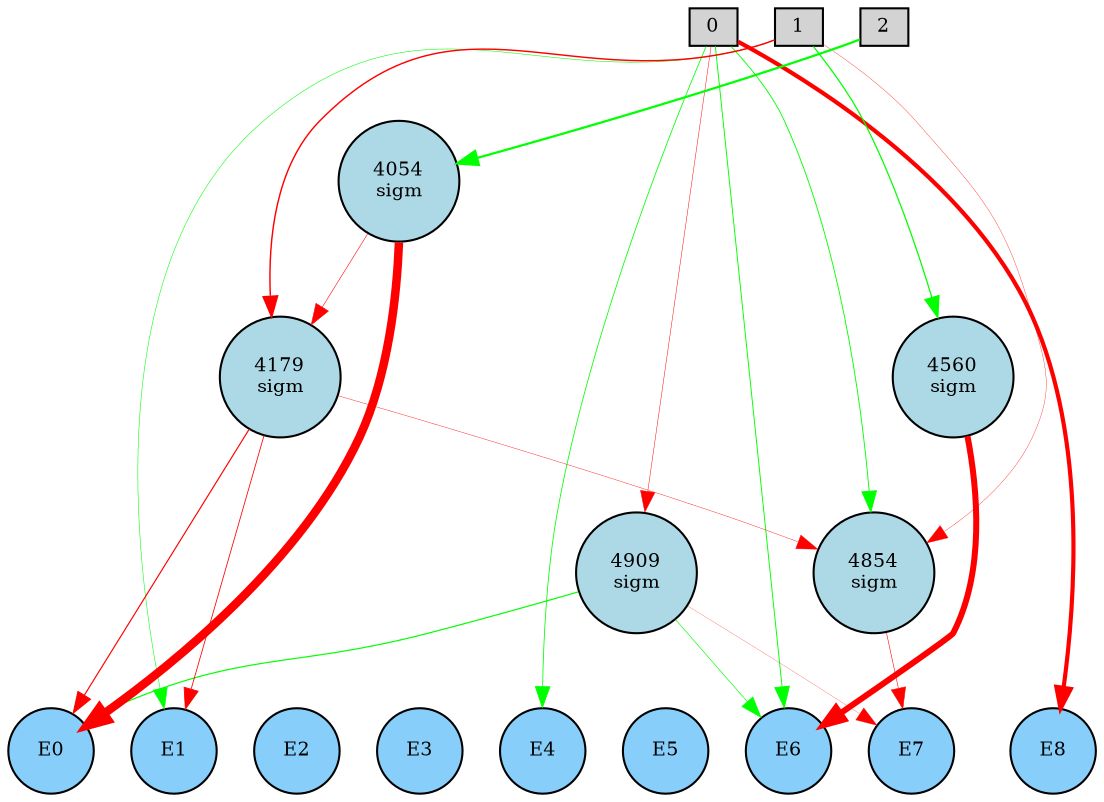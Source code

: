 digraph {
	node [fontsize=9 height=0.2 shape=circle width=0.2]
	subgraph inputs {
		node [shape=box style=filled]
		rank=source
		0 [fillcolor=lightgray]
		1 [fillcolor=lightgray]
		0 -> 1 [style=invis]
		2 [fillcolor=lightgray]
		1 -> 2 [style=invis]
	}
	subgraph outputs {
		node [style=filled]
		rank=sink
		E0 [fillcolor=lightskyblue fontsize=9 height=0.2 shape=circle width=0.2]
		E1 [fillcolor=lightskyblue fontsize=9 height=0.2 shape=circle width=0.2]
		E0 -> E1 [style=invis]
		E2 [fillcolor=lightskyblue fontsize=9 height=0.2 shape=circle width=0.2]
		E1 -> E2 [style=invis]
		E3 [fillcolor=lightskyblue fontsize=9 height=0.2 shape=circle width=0.2]
		E2 -> E3 [style=invis]
		E4 [fillcolor=lightskyblue fontsize=9 height=0.2 shape=circle width=0.2]
		E3 -> E4 [style=invis]
		E5 [fillcolor=lightskyblue fontsize=9 height=0.2 shape=circle width=0.2]
		E4 -> E5 [style=invis]
		E6 [fillcolor=lightskyblue fontsize=9 height=0.2 shape=circle width=0.2]
		E5 -> E6 [style=invis]
		E7 [fillcolor=lightskyblue fontsize=9 height=0.2 shape=circle width=0.2]
		E6 -> E7 [style=invis]
		E8 [fillcolor=lightskyblue fontsize=9 height=0.2 shape=circle width=0.2]
		E7 -> E8 [style=invis]
	}
	4909 [label="4909
sigm" fillcolor=lightblue style=filled]
	4560 [label="4560
sigm" fillcolor=lightblue style=filled]
	4179 [label="4179
sigm" fillcolor=lightblue style=filled]
	4854 [label="4854
sigm" fillcolor=lightblue style=filled]
	4054 [label="4054
sigm" fillcolor=lightblue style=filled]
	0 -> E8 [color=red penwidth=2.00030186410497 style=solid]
	1 -> E1 [color=green penwidth=0.260871745825768 style=solid]
	2 -> 4054 [color=green penwidth=1.0650581144523885 style=solid]
	4054 -> E0 [color=red penwidth=4.089234126823335 style=solid]
	1 -> 4560 [color=green penwidth=0.5980335996281425 style=solid]
	4560 -> E6 [color=red penwidth=2.8943468617317007 style=solid]
	0 -> 4854 [color=green penwidth=0.42473918566505797 style=solid]
	4854 -> E7 [color=red penwidth=0.2738532578846651 style=solid]
	1 -> 4854 [color=red penwidth=0.16182074077430397 style=solid]
	0 -> 4909 [color=red penwidth=0.22895944410993424 style=solid]
	4909 -> E7 [color=red penwidth=0.11097196431010614 style=solid]
	4909 -> E0 [color=green penwidth=0.5702030439950899 style=solid]
	0 -> E4 [color=green penwidth=0.3864648481654458 style=solid]
	4909 -> E6 [color=green penwidth=0.30685204585433756 style=solid]
	4179 -> E1 [color=red penwidth=0.39601560013899584 style=solid]
	0 -> E6 [color=green penwidth=0.4451113740252186 style=solid]
	4179 -> 4854 [color=red penwidth=0.18634709857597354 style=solid]
	1 -> 4179 [color=red penwidth=0.6895014400104903 style=solid]
	4179 -> E0 [color=red penwidth=0.5581201433744832 style=solid]
	4054 -> 4179 [color=red penwidth=0.26950823090701953 style=solid]
}
